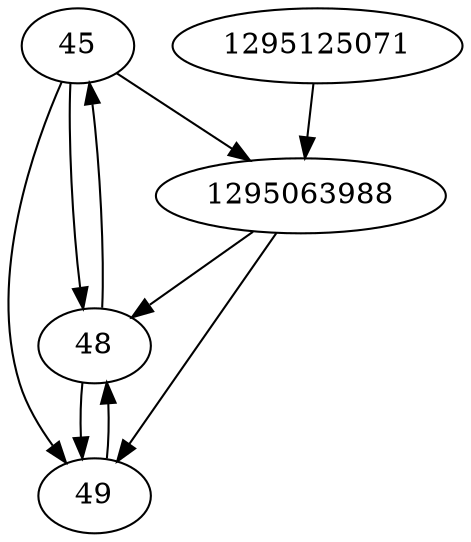 strict digraph  {
45;
1295125071;
48;
49;
1295063988;
45 -> 48;
45 -> 49;
45 -> 1295063988;
1295125071 -> 1295063988;
48 -> 49;
48 -> 45;
49 -> 48;
1295063988 -> 48;
1295063988 -> 49;
}
